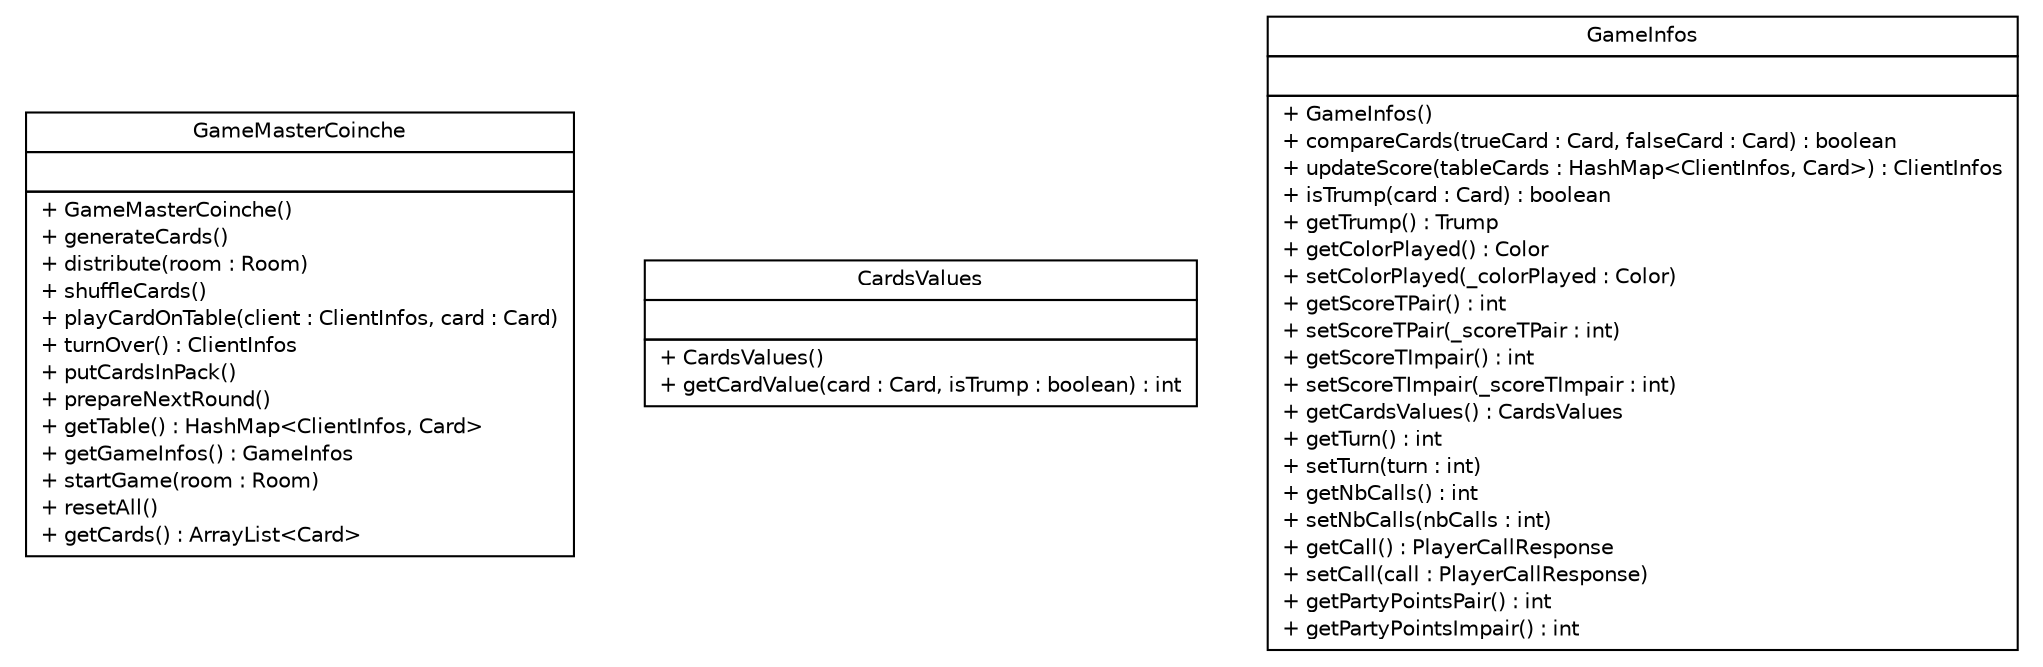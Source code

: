 #!/usr/local/bin/dot
#
# Class diagram 
# Generated by UMLGraph version R5_6 (http://www.umlgraph.org/)
#

digraph G {
	edge [fontname="Helvetica",fontsize=10,labelfontname="Helvetica",labelfontsize=10];
	node [fontname="Helvetica",fontsize=10,shape=plaintext];
	nodesep=0.25;
	ranksep=0.5;
	// Server.Game.GameMasterCoinche
	c105 [label=<<table title="Server.Game.GameMasterCoinche" border="0" cellborder="1" cellspacing="0" cellpadding="2" port="p" href="./GameMasterCoinche.html">
		<tr><td><table border="0" cellspacing="0" cellpadding="1">
<tr><td align="center" balign="center"> GameMasterCoinche </td></tr>
		</table></td></tr>
		<tr><td><table border="0" cellspacing="0" cellpadding="1">
<tr><td align="left" balign="left">  </td></tr>
		</table></td></tr>
		<tr><td><table border="0" cellspacing="0" cellpadding="1">
<tr><td align="left" balign="left"> + GameMasterCoinche() </td></tr>
<tr><td align="left" balign="left"> + generateCards() </td></tr>
<tr><td align="left" balign="left"> + distribute(room : Room) </td></tr>
<tr><td align="left" balign="left"> + shuffleCards() </td></tr>
<tr><td align="left" balign="left"> + playCardOnTable(client : ClientInfos, card : Card) </td></tr>
<tr><td align="left" balign="left"> + turnOver() : ClientInfos </td></tr>
<tr><td align="left" balign="left"> + putCardsInPack() </td></tr>
<tr><td align="left" balign="left"> + prepareNextRound() </td></tr>
<tr><td align="left" balign="left"> + getTable() : HashMap&lt;ClientInfos, Card&gt; </td></tr>
<tr><td align="left" balign="left"> + getGameInfos() : GameInfos </td></tr>
<tr><td align="left" balign="left"> + startGame(room : Room) </td></tr>
<tr><td align="left" balign="left"> + resetAll() </td></tr>
<tr><td align="left" balign="left"> + getCards() : ArrayList&lt;Card&gt; </td></tr>
		</table></td></tr>
		</table>>, URL="./GameMasterCoinche.html", fontname="Helvetica", fontcolor="black", fontsize=10.0];
	// Server.Game.CardsValues
	c106 [label=<<table title="Server.Game.CardsValues" border="0" cellborder="1" cellspacing="0" cellpadding="2" port="p" href="./CardsValues.html">
		<tr><td><table border="0" cellspacing="0" cellpadding="1">
<tr><td align="center" balign="center"> CardsValues </td></tr>
		</table></td></tr>
		<tr><td><table border="0" cellspacing="0" cellpadding="1">
<tr><td align="left" balign="left">  </td></tr>
		</table></td></tr>
		<tr><td><table border="0" cellspacing="0" cellpadding="1">
<tr><td align="left" balign="left"> + CardsValues() </td></tr>
<tr><td align="left" balign="left"> + getCardValue(card : Card, isTrump : boolean) : int </td></tr>
		</table></td></tr>
		</table>>, URL="./CardsValues.html", fontname="Helvetica", fontcolor="black", fontsize=10.0];
	// Server.Game.GameInfos
	c107 [label=<<table title="Server.Game.GameInfos" border="0" cellborder="1" cellspacing="0" cellpadding="2" port="p" href="./GameInfos.html">
		<tr><td><table border="0" cellspacing="0" cellpadding="1">
<tr><td align="center" balign="center"> GameInfos </td></tr>
		</table></td></tr>
		<tr><td><table border="0" cellspacing="0" cellpadding="1">
<tr><td align="left" balign="left">  </td></tr>
		</table></td></tr>
		<tr><td><table border="0" cellspacing="0" cellpadding="1">
<tr><td align="left" balign="left"> + GameInfos() </td></tr>
<tr><td align="left" balign="left"> + compareCards(trueCard : Card, falseCard : Card) : boolean </td></tr>
<tr><td align="left" balign="left"> + updateScore(tableCards : HashMap&lt;ClientInfos, Card&gt;) : ClientInfos </td></tr>
<tr><td align="left" balign="left"> + isTrump(card : Card) : boolean </td></tr>
<tr><td align="left" balign="left"> + getTrump() : Trump </td></tr>
<tr><td align="left" balign="left"> + getColorPlayed() : Color </td></tr>
<tr><td align="left" balign="left"> + setColorPlayed(_colorPlayed : Color) </td></tr>
<tr><td align="left" balign="left"> + getScoreTPair() : int </td></tr>
<tr><td align="left" balign="left"> + setScoreTPair(_scoreTPair : int) </td></tr>
<tr><td align="left" balign="left"> + getScoreTImpair() : int </td></tr>
<tr><td align="left" balign="left"> + setScoreTImpair(_scoreTImpair : int) </td></tr>
<tr><td align="left" balign="left"> + getCardsValues() : CardsValues </td></tr>
<tr><td align="left" balign="left"> + getTurn() : int </td></tr>
<tr><td align="left" balign="left"> + setTurn(turn : int) </td></tr>
<tr><td align="left" balign="left"> + getNbCalls() : int </td></tr>
<tr><td align="left" balign="left"> + setNbCalls(nbCalls : int) </td></tr>
<tr><td align="left" balign="left"> + getCall() : PlayerCallResponse </td></tr>
<tr><td align="left" balign="left"> + setCall(call : PlayerCallResponse) </td></tr>
<tr><td align="left" balign="left"> + getPartyPointsPair() : int </td></tr>
<tr><td align="left" balign="left"> + getPartyPointsImpair() : int </td></tr>
		</table></td></tr>
		</table>>, URL="./GameInfos.html", fontname="Helvetica", fontcolor="black", fontsize=10.0];
}

